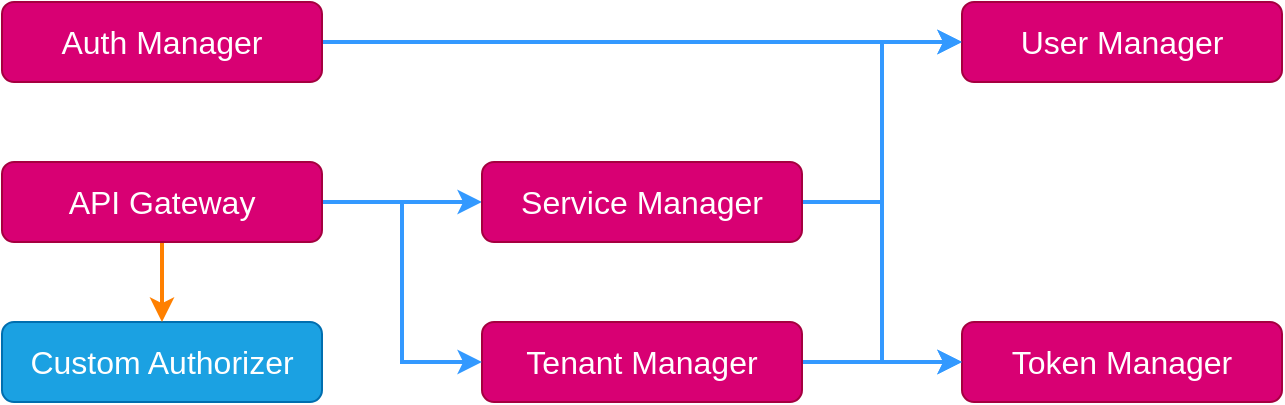 <mxfile>
    <diagram id="ugTnBl9Sk0iUUPtSRywg" name="Page-1">
        <mxGraphModel dx="990" dy="575" grid="1" gridSize="10" guides="1" tooltips="1" connect="1" arrows="1" fold="1" page="1" pageScale="1" pageWidth="827" pageHeight="1169" math="0" shadow="0">
            <root>
                <mxCell id="0"/>
                <mxCell id="1" parent="0"/>
                <mxCell id="11" style="edgeStyle=orthogonalEdgeStyle;rounded=0;orthogonalLoop=1;jettySize=auto;html=1;entryX=0;entryY=0.5;entryDx=0;entryDy=0;strokeColor=#3399FF;strokeWidth=2;fontSize=16;" parent="1" source="2" target="9" edge="1">
                    <mxGeometry relative="1" as="geometry"/>
                </mxCell>
                <mxCell id="2" value="Auth Manager" style="rounded=1;whiteSpace=wrap;html=1;fillColor=#d80073;strokeColor=#A50040;fontColor=#ffffff;fontSize=16;" parent="1" vertex="1">
                    <mxGeometry x="160" y="120" width="160" height="40" as="geometry"/>
                </mxCell>
                <mxCell id="5" value="Token Manager" style="rounded=1;whiteSpace=wrap;html=1;fillColor=#d80073;strokeColor=#A50040;fontColor=#ffffff;fontSize=16;" parent="1" vertex="1">
                    <mxGeometry x="640" y="280" width="160" height="40" as="geometry"/>
                </mxCell>
                <mxCell id="28" style="edgeStyle=orthogonalEdgeStyle;rounded=0;orthogonalLoop=1;jettySize=auto;html=1;entryX=0;entryY=0.5;entryDx=0;entryDy=0;strokeWidth=2;fontColor=#FFFFFF;strokeColor=#3399FF;" edge="1" parent="1" source="7" target="5">
                    <mxGeometry relative="1" as="geometry"/>
                </mxCell>
                <mxCell id="7" value="Tenant Manager" style="rounded=1;whiteSpace=wrap;html=1;fillColor=#d80073;strokeColor=#A50040;fontColor=#ffffff;fontSize=16;" parent="1" vertex="1">
                    <mxGeometry x="400" y="280" width="160" height="40" as="geometry"/>
                </mxCell>
                <mxCell id="9" value="User Manager" style="rounded=1;whiteSpace=wrap;html=1;fillColor=#d80073;strokeColor=#A50040;fontColor=#ffffff;fontSize=16;" parent="1" vertex="1">
                    <mxGeometry x="640" y="120" width="160" height="40" as="geometry"/>
                </mxCell>
                <mxCell id="16" value="Custom Authorizer" style="rounded=1;whiteSpace=wrap;html=1;fillColor=#1ba1e2;strokeColor=#006EAF;fontSize=16;fontColor=#ffffff;" vertex="1" parent="1">
                    <mxGeometry x="160" y="280" width="160" height="40" as="geometry"/>
                </mxCell>
                <mxCell id="24" style="edgeStyle=orthogonalEdgeStyle;rounded=0;orthogonalLoop=1;jettySize=auto;html=1;entryX=0.5;entryY=0;entryDx=0;entryDy=0;strokeColor=#FF8000;strokeWidth=2;fontColor=#FFFFFF;" edge="1" parent="1" source="21" target="16">
                    <mxGeometry relative="1" as="geometry"/>
                </mxCell>
                <mxCell id="25" style="edgeStyle=orthogonalEdgeStyle;rounded=0;orthogonalLoop=1;jettySize=auto;html=1;entryX=0;entryY=0.5;entryDx=0;entryDy=0;strokeWidth=2;fontColor=#FFFFFF;strokeColor=#3399FF;" edge="1" parent="1" source="21" target="7">
                    <mxGeometry relative="1" as="geometry"/>
                </mxCell>
                <mxCell id="27" style="edgeStyle=orthogonalEdgeStyle;rounded=0;orthogonalLoop=1;jettySize=auto;html=1;entryX=0;entryY=0.5;entryDx=0;entryDy=0;strokeWidth=2;fontColor=#FFFFFF;strokeColor=#3399FF;" edge="1" parent="1" source="21" target="26">
                    <mxGeometry relative="1" as="geometry"/>
                </mxCell>
                <mxCell id="21" value="API Gateway" style="rounded=1;whiteSpace=wrap;html=1;fillColor=#d80073;strokeColor=#A50040;fontColor=#ffffff;fontSize=16;" vertex="1" parent="1">
                    <mxGeometry x="160" y="200" width="160" height="40" as="geometry"/>
                </mxCell>
                <mxCell id="29" style="edgeStyle=orthogonalEdgeStyle;rounded=0;orthogonalLoop=1;jettySize=auto;html=1;entryX=0;entryY=0.5;entryDx=0;entryDy=0;strokeWidth=2;fontColor=#FFFFFF;strokeColor=#3399FF;" edge="1" parent="1" source="26" target="5">
                    <mxGeometry relative="1" as="geometry"/>
                </mxCell>
                <mxCell id="30" style="edgeStyle=orthogonalEdgeStyle;rounded=0;orthogonalLoop=1;jettySize=auto;html=1;entryX=0;entryY=0.5;entryDx=0;entryDy=0;strokeWidth=2;fontColor=#FFFFFF;strokeColor=#3399FF;" edge="1" parent="1" source="26" target="9">
                    <mxGeometry relative="1" as="geometry"/>
                </mxCell>
                <mxCell id="26" value="Service Manager" style="rounded=1;whiteSpace=wrap;html=1;fillColor=#d80073;strokeColor=#A50040;fontColor=#ffffff;fontSize=16;" vertex="1" parent="1">
                    <mxGeometry x="400" y="200" width="160" height="40" as="geometry"/>
                </mxCell>
            </root>
        </mxGraphModel>
    </diagram>
</mxfile>